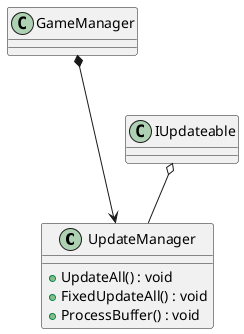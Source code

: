 @startuml
class UpdateManager {
    + UpdateAll() : void
    + FixedUpdateAll() : void
    + ProcessBuffer() : void
}

GameManager *---> UpdateManager
IUpdateable o-- UpdateManager
@enduml
